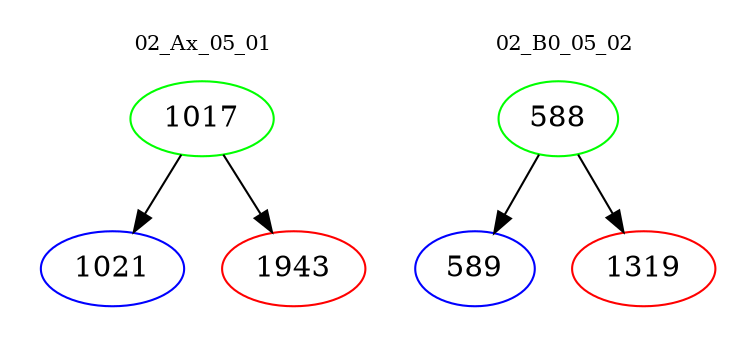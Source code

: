 digraph{
subgraph cluster_0 {
color = white
label = "02_Ax_05_01";
fontsize=10;
T0_1017 [label="1017", color="green"]
T0_1017 -> T0_1021 [color="black"]
T0_1021 [label="1021", color="blue"]
T0_1017 -> T0_1943 [color="black"]
T0_1943 [label="1943", color="red"]
}
subgraph cluster_1 {
color = white
label = "02_B0_05_02";
fontsize=10;
T1_588 [label="588", color="green"]
T1_588 -> T1_589 [color="black"]
T1_589 [label="589", color="blue"]
T1_588 -> T1_1319 [color="black"]
T1_1319 [label="1319", color="red"]
}
}
